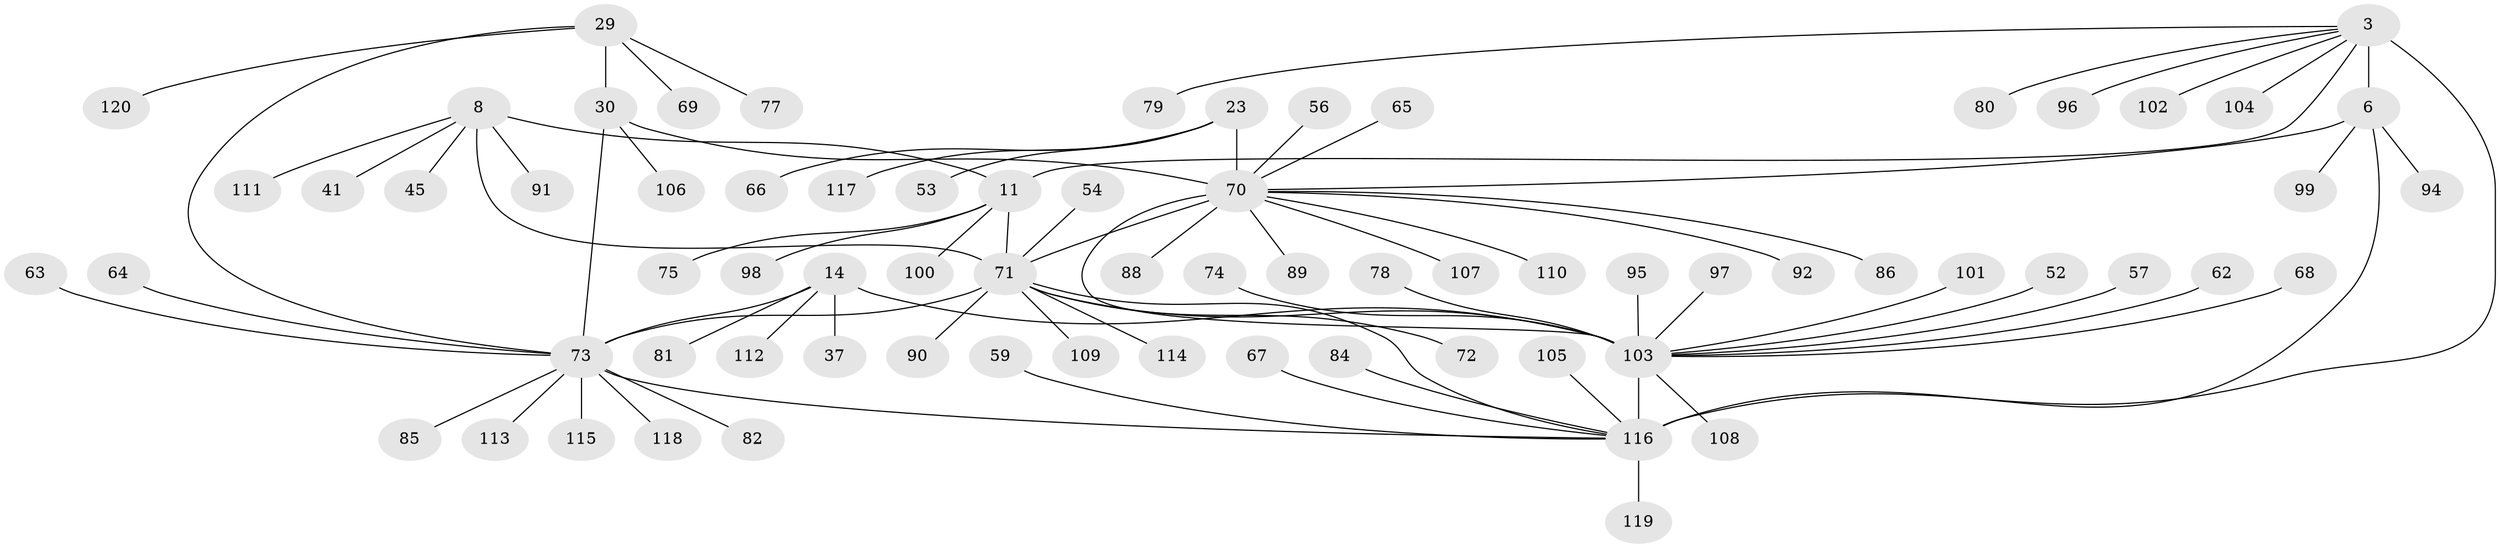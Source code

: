 // original degree distribution, {6: 0.041666666666666664, 8: 0.058333333333333334, 10: 0.025, 11: 0.016666666666666666, 7: 0.05, 12: 0.008333333333333333, 9: 0.03333333333333333, 19: 0.008333333333333333, 5: 0.008333333333333333, 1: 0.6083333333333333, 3: 0.025, 2: 0.11666666666666667}
// Generated by graph-tools (version 1.1) at 2025/57/03/04/25 21:57:25]
// undirected, 72 vertices, 81 edges
graph export_dot {
graph [start="1"]
  node [color=gray90,style=filled];
  3 [super="+2"];
  6 [super="+1"];
  8 [super="+7"];
  11 [super="+10"];
  14 [super="+13"];
  23 [super="+22"];
  29 [super="+26"];
  30 [super="+28"];
  37;
  41;
  45;
  52;
  53 [super="+39"];
  54;
  56;
  57 [super="+34"];
  59;
  62;
  63;
  64 [super="+60"];
  65;
  66;
  67;
  68;
  69;
  70 [super="+21+38+24"];
  71 [super="+32+50"];
  72;
  73 [super="+27+31+35+43+46+49+51+55+61"];
  74;
  75;
  77;
  78;
  79;
  80;
  81;
  82;
  84;
  85;
  86 [super="+83"];
  88;
  89;
  90;
  91 [super="+33+87"];
  92;
  94;
  95 [super="+36"];
  96;
  97 [super="+76"];
  98;
  99;
  100 [super="+48"];
  101;
  102;
  103 [super="+18+42"];
  104;
  105;
  106;
  107;
  108;
  109;
  110;
  111;
  112;
  113;
  114;
  115;
  116 [super="+58+5"];
  117 [super="+93"];
  118;
  119;
  120 [super="+44"];
  3 -- 6 [weight=4];
  3 -- 11;
  3 -- 80;
  3 -- 104;
  3 -- 96;
  3 -- 102;
  3 -- 79;
  3 -- 116 [weight=4];
  6 -- 94;
  6 -- 99;
  6 -- 116 [weight=4];
  6 -- 70;
  8 -- 11 [weight=4];
  8 -- 45;
  8 -- 111;
  8 -- 41;
  8 -- 91;
  8 -- 71 [weight=4];
  11 -- 75;
  11 -- 98;
  11 -- 100;
  11 -- 71 [weight=4];
  14 -- 73 [weight=2];
  14 -- 37;
  14 -- 81;
  14 -- 112;
  14 -- 103 [weight=8];
  23 -- 66;
  23 -- 53;
  23 -- 117;
  23 -- 70 [weight=8];
  29 -- 30 [weight=4];
  29 -- 69;
  29 -- 77;
  29 -- 120;
  29 -- 73 [weight=4];
  30 -- 106;
  30 -- 73 [weight=4];
  30 -- 70;
  52 -- 103;
  54 -- 71;
  56 -- 70;
  57 -- 103;
  59 -- 116;
  62 -- 103;
  63 -- 73;
  64 -- 73;
  65 -- 70;
  67 -- 116;
  68 -- 103;
  70 -- 71;
  70 -- 107;
  70 -- 110;
  70 -- 86;
  70 -- 89;
  70 -- 88;
  70 -- 103;
  70 -- 92;
  71 -- 116 [weight=2];
  71 -- 72;
  71 -- 73;
  71 -- 109;
  71 -- 114;
  71 -- 90;
  71 -- 103;
  73 -- 82;
  73 -- 85;
  73 -- 113;
  73 -- 115;
  73 -- 116 [weight=2];
  73 -- 118;
  74 -- 103;
  78 -- 103;
  84 -- 116;
  95 -- 103;
  97 -- 103;
  101 -- 103;
  103 -- 116 [weight=3];
  103 -- 108;
  105 -- 116;
  116 -- 119;
}
